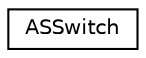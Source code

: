 digraph G
{
  edge [fontname="Helvetica",fontsize="10",labelfontname="Helvetica",labelfontsize="10"];
  node [fontname="Helvetica",fontsize="10",shape=record];
  rankdir="LR";
  Node1 [label="ASSwitch",height=0.2,width=0.4,color="black", fillcolor="white", style="filled",URL="$interface_a_s_switch.html"];
}

